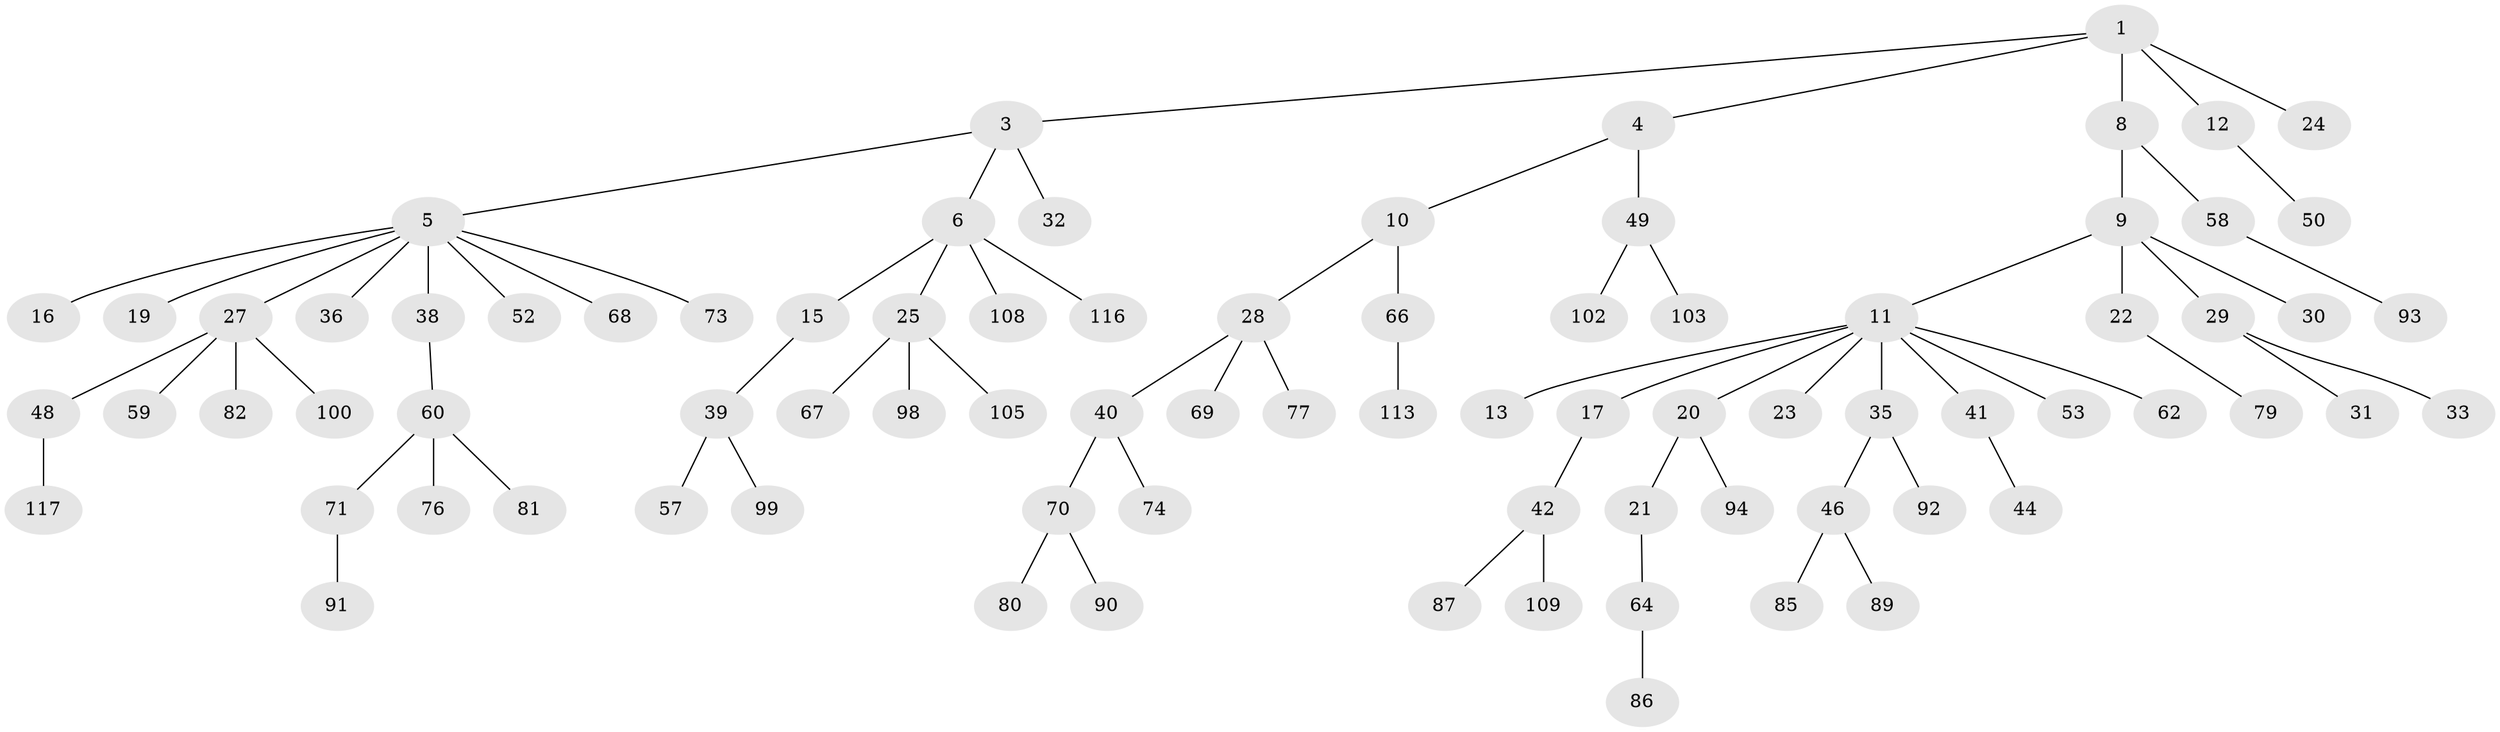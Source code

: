 // original degree distribution, {2: 0.17094017094017094, 5: 0.042735042735042736, 4: 0.05128205128205128, 6: 0.017094017094017096, 3: 0.1623931623931624, 10: 0.008547008547008548, 1: 0.5470085470085471}
// Generated by graph-tools (version 1.1) at 2025/42/03/06/25 10:42:06]
// undirected, 82 vertices, 81 edges
graph export_dot {
graph [start="1"]
  node [color=gray90,style=filled];
  1 [super="+2"];
  3 [super="+37"];
  4 [super="+26"];
  5 [super="+7"];
  6;
  8;
  9 [super="+14"];
  10;
  11 [super="+18"];
  12 [super="+101"];
  13;
  15 [super="+95"];
  16;
  17 [super="+107"];
  19;
  20;
  21 [super="+47"];
  22 [super="+78"];
  23;
  24 [super="+96"];
  25 [super="+43"];
  27 [super="+34"];
  28 [super="+75"];
  29;
  30;
  31;
  32 [super="+72"];
  33;
  35 [super="+45"];
  36 [super="+97"];
  38 [super="+51"];
  39 [super="+55"];
  40 [super="+56"];
  41 [super="+65"];
  42 [super="+61"];
  44 [super="+63"];
  46 [super="+110"];
  48 [super="+111"];
  49 [super="+54"];
  50;
  52;
  53;
  57;
  58;
  59;
  60 [super="+104"];
  62;
  64;
  66;
  67;
  68;
  69 [super="+106"];
  70 [super="+83"];
  71 [super="+88"];
  73;
  74;
  76 [super="+84"];
  77;
  79;
  80;
  81;
  82;
  85;
  86;
  87;
  89;
  90;
  91;
  92;
  93;
  94 [super="+112"];
  98;
  99;
  100 [super="+114"];
  102;
  103;
  105;
  108;
  109;
  113 [super="+115"];
  116;
  117;
  1 -- 3;
  1 -- 4;
  1 -- 8;
  1 -- 24;
  1 -- 12;
  3 -- 5;
  3 -- 6;
  3 -- 32;
  4 -- 10;
  4 -- 49;
  5 -- 19;
  5 -- 36;
  5 -- 73;
  5 -- 16;
  5 -- 68;
  5 -- 38;
  5 -- 52;
  5 -- 27;
  6 -- 15;
  6 -- 25;
  6 -- 108;
  6 -- 116;
  8 -- 9;
  8 -- 58;
  9 -- 11;
  9 -- 22;
  9 -- 29;
  9 -- 30;
  10 -- 28;
  10 -- 66;
  11 -- 13;
  11 -- 17;
  11 -- 20;
  11 -- 23;
  11 -- 35;
  11 -- 41;
  11 -- 53;
  11 -- 62;
  12 -- 50;
  15 -- 39;
  17 -- 42;
  20 -- 21;
  20 -- 94;
  21 -- 64;
  22 -- 79;
  25 -- 67;
  25 -- 98;
  25 -- 105;
  27 -- 82;
  27 -- 48;
  27 -- 59;
  27 -- 100;
  28 -- 40;
  28 -- 69;
  28 -- 77;
  29 -- 31;
  29 -- 33;
  35 -- 46;
  35 -- 92;
  38 -- 60;
  39 -- 57;
  39 -- 99;
  40 -- 70;
  40 -- 74;
  41 -- 44;
  42 -- 109;
  42 -- 87;
  46 -- 85;
  46 -- 89;
  48 -- 117;
  49 -- 102;
  49 -- 103;
  58 -- 93;
  60 -- 71;
  60 -- 76;
  60 -- 81;
  64 -- 86;
  66 -- 113;
  70 -- 80;
  70 -- 90;
  71 -- 91;
}
